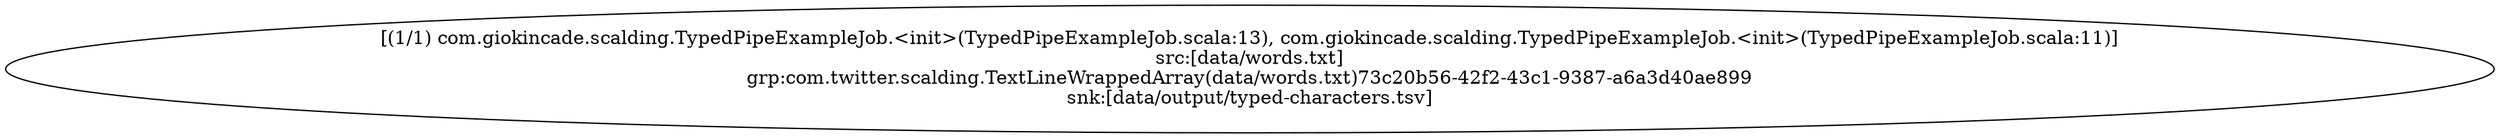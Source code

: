 digraph G {
  1 [label = "[(1/1) com.giokincade.scalding.TypedPipeExampleJob.<init>(TypedPipeExampleJob.scala:13), com.giokincade.scalding.TypedPipeExampleJob.<init>(TypedPipeExampleJob.scala:11)]\nsrc:[data/words.txt]\ngrp:com.twitter.scalding.TextLineWrappedArray(data/words.txt)73c20b56-42f2-43c1-9387-a6a3d40ae899\nsnk:[data/output/typed-characters.tsv]"];
}
